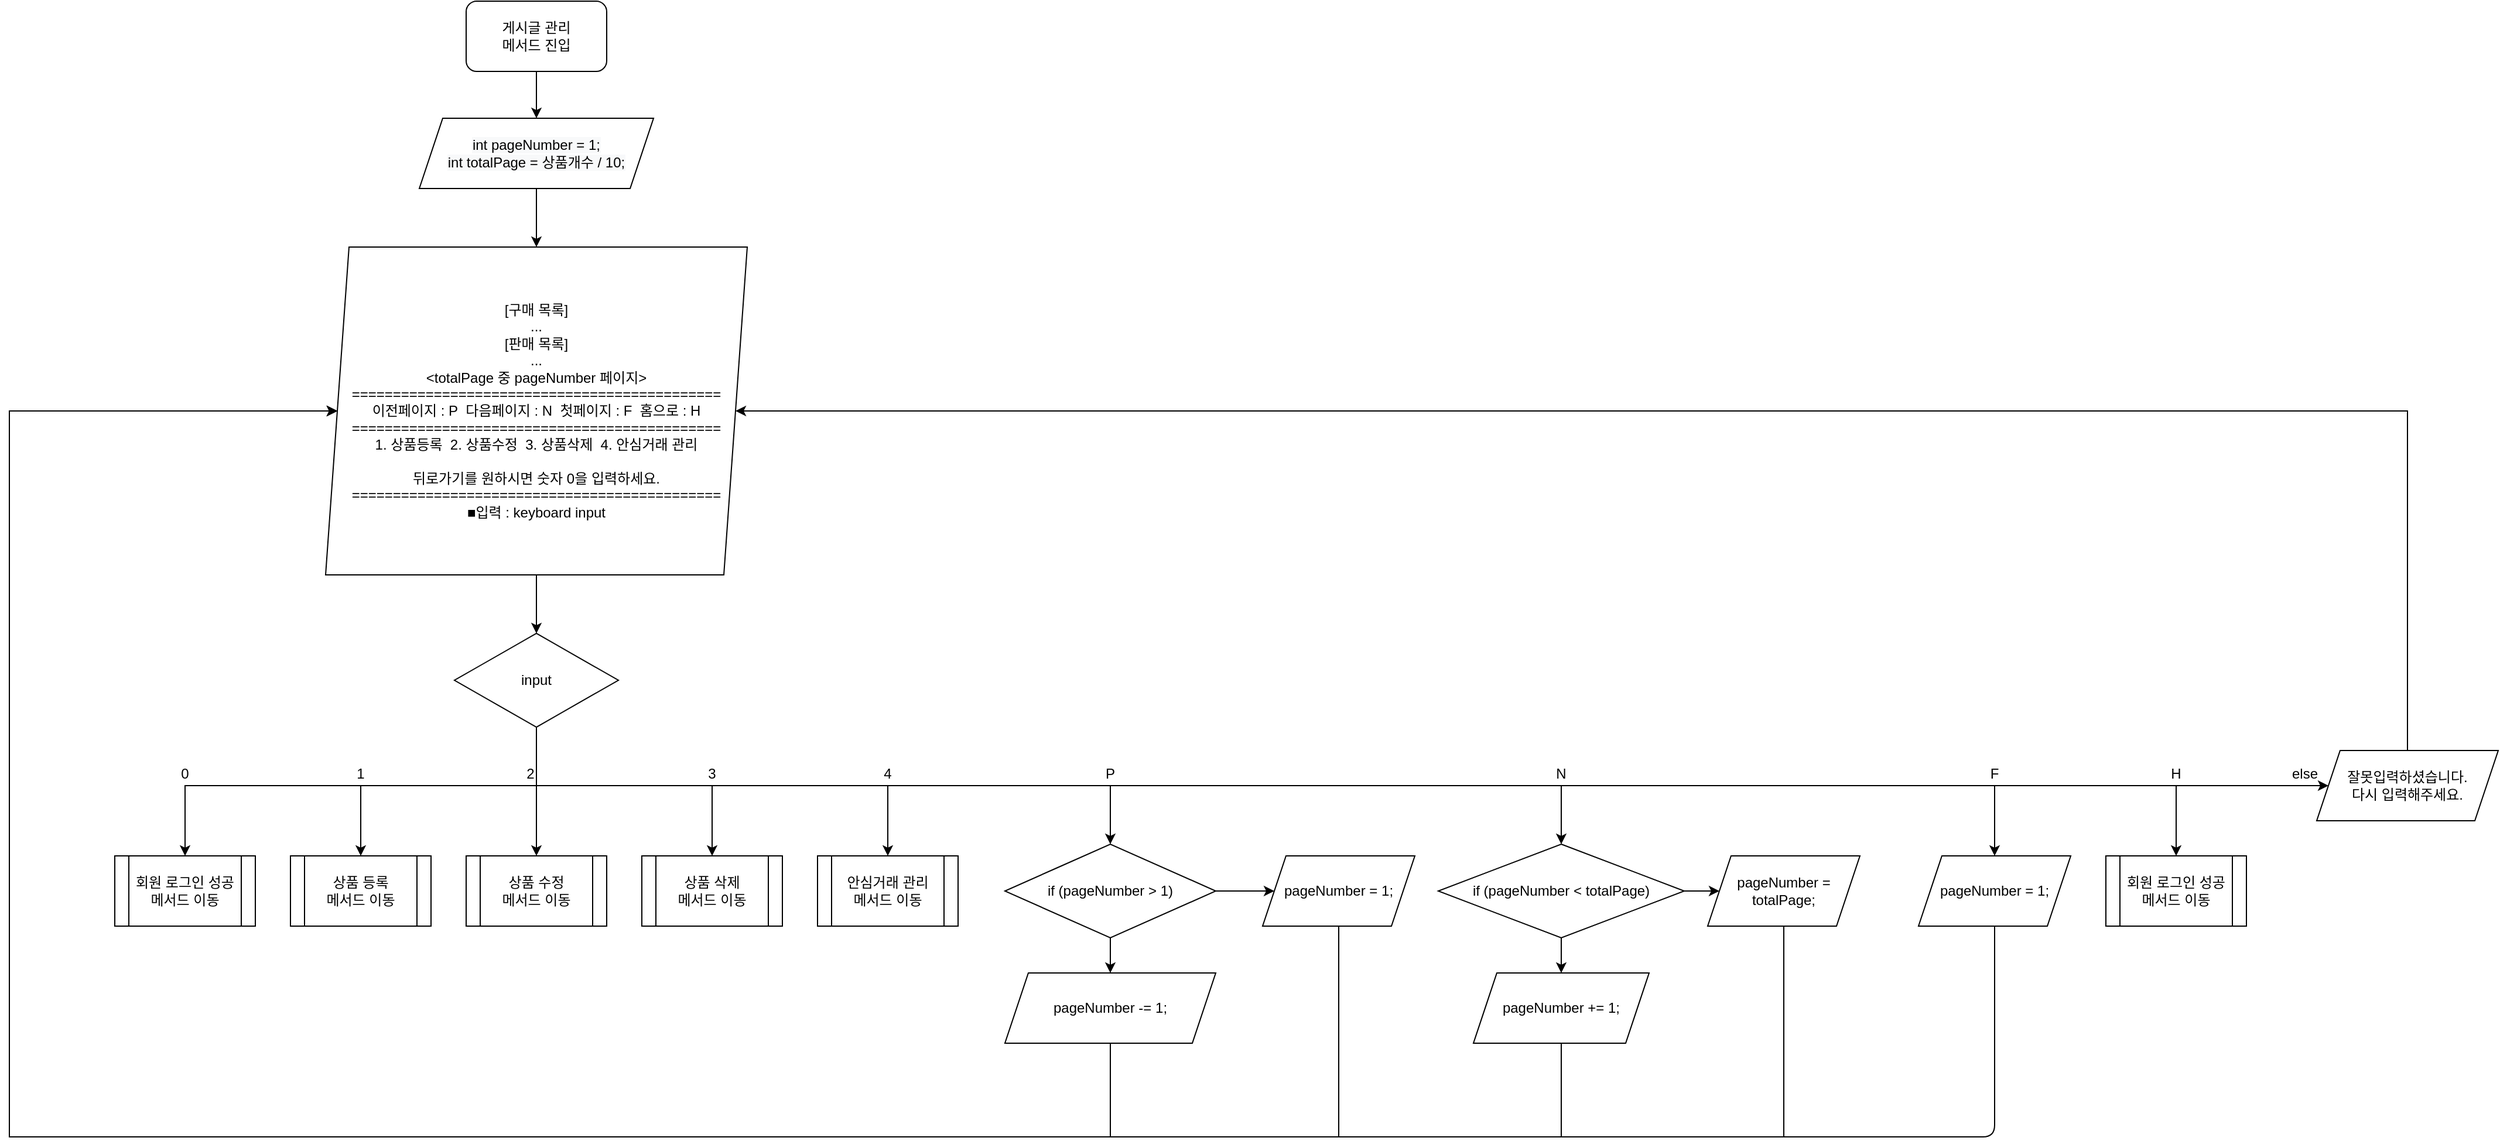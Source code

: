 <mxfile version="13.9.8" type="google"><diagram id="5R5MiygBqd0E7JlJrSo7" name="페이지-1"><mxGraphModel dx="1527" dy="752" grid="1" gridSize="10" guides="1" tooltips="1" connect="1" arrows="1" fold="1" page="1" pageScale="1" pageWidth="827" pageHeight="1169" math="0" shadow="0"><root><mxCell id="0"/><mxCell id="1" parent="0"/><mxCell id="4d1gUXzilyjjNxhVq-2y-53" value="" style="edgeStyle=orthogonalEdgeStyle;rounded=0;orthogonalLoop=1;jettySize=auto;html=1;" parent="1" source="pQdCqwTgDClwHDUVrUqf-8" target="4d1gUXzilyjjNxhVq-2y-52" edge="1"><mxGeometry relative="1" as="geometry"/></mxCell><mxCell id="pQdCqwTgDClwHDUVrUqf-8" value="게시글 관리&lt;br&gt;메서드 진입" style="rounded=1;whiteSpace=wrap;html=1;" parent="1" vertex="1"><mxGeometry x="240" y="10" width="120" height="60" as="geometry"/></mxCell><mxCell id="4very2xhTpFxHPI4hAXY-2" style="edgeStyle=orthogonalEdgeStyle;rounded=0;orthogonalLoop=1;jettySize=auto;html=1;exitX=0.5;exitY=1;exitDx=0;exitDy=0;entryX=0.5;entryY=0;entryDx=0;entryDy=0;" parent="1" source="pQdCqwTgDClwHDUVrUqf-17" target="pQdCqwTgDClwHDUVrUqf-24" edge="1"><mxGeometry relative="1" as="geometry"><mxPoint y="810" as="targetPoint"/><Array as="points"><mxPoint x="300" y="680"/><mxPoint y="680"/></Array></mxGeometry></mxCell><mxCell id="4very2xhTpFxHPI4hAXY-3" style="edgeStyle=orthogonalEdgeStyle;rounded=0;orthogonalLoop=1;jettySize=auto;html=1;exitX=0.5;exitY=1;exitDx=0;exitDy=0;entryX=0.5;entryY=0;entryDx=0;entryDy=0;" parent="1" source="pQdCqwTgDClwHDUVrUqf-17" target="pQdCqwTgDClwHDUVrUqf-22" edge="1"><mxGeometry relative="1" as="geometry"><mxPoint x="150" y="810" as="targetPoint"/><Array as="points"><mxPoint x="300" y="680"/><mxPoint x="150" y="680"/></Array></mxGeometry></mxCell><mxCell id="4very2xhTpFxHPI4hAXY-5" style="edgeStyle=orthogonalEdgeStyle;rounded=0;orthogonalLoop=1;jettySize=auto;html=1;exitX=0.5;exitY=1;exitDx=0;exitDy=0;entryX=0.5;entryY=0;entryDx=0;entryDy=0;" parent="1" source="pQdCqwTgDClwHDUVrUqf-17" target="pQdCqwTgDClwHDUVrUqf-19" edge="1"><mxGeometry relative="1" as="geometry"/></mxCell><mxCell id="4very2xhTpFxHPI4hAXY-6" style="edgeStyle=orthogonalEdgeStyle;rounded=0;orthogonalLoop=1;jettySize=auto;html=1;exitX=0.5;exitY=1;exitDx=0;exitDy=0;entryX=0.5;entryY=0;entryDx=0;entryDy=0;" parent="1" source="pQdCqwTgDClwHDUVrUqf-17" target="pQdCqwTgDClwHDUVrUqf-23" edge="1"><mxGeometry relative="1" as="geometry"><Array as="points"><mxPoint x="300" y="680"/><mxPoint x="450" y="680"/></Array></mxGeometry></mxCell><mxCell id="4very2xhTpFxHPI4hAXY-7" style="edgeStyle=orthogonalEdgeStyle;rounded=0;orthogonalLoop=1;jettySize=auto;html=1;exitX=0.5;exitY=1;exitDx=0;exitDy=0;entryX=0.5;entryY=0;entryDx=0;entryDy=0;" parent="1" source="pQdCqwTgDClwHDUVrUqf-17" target="kSPY43VzQ2NVttheeZBN-4" edge="1"><mxGeometry relative="1" as="geometry"><Array as="points"><mxPoint x="300" y="680"/><mxPoint x="600" y="680"/></Array></mxGeometry></mxCell><mxCell id="4very2xhTpFxHPI4hAXY-17" style="edgeStyle=orthogonalEdgeStyle;rounded=0;orthogonalLoop=1;jettySize=auto;html=1;exitX=0.5;exitY=1;exitDx=0;exitDy=0;entryX=0.5;entryY=0;entryDx=0;entryDy=0;" parent="1" source="pQdCqwTgDClwHDUVrUqf-17" target="4d1gUXzilyjjNxhVq-2y-25" edge="1"><mxGeometry relative="1" as="geometry"/></mxCell><mxCell id="4very2xhTpFxHPI4hAXY-18" style="edgeStyle=orthogonalEdgeStyle;rounded=0;orthogonalLoop=1;jettySize=auto;html=1;exitX=0.5;exitY=1;exitDx=0;exitDy=0;entryX=0.5;entryY=0;entryDx=0;entryDy=0;" parent="1" source="pQdCqwTgDClwHDUVrUqf-17" target="4d1gUXzilyjjNxhVq-2y-32" edge="1"><mxGeometry relative="1" as="geometry"/></mxCell><mxCell id="4very2xhTpFxHPI4hAXY-19" style="edgeStyle=orthogonalEdgeStyle;rounded=0;orthogonalLoop=1;jettySize=auto;html=1;exitX=0.5;exitY=1;exitDx=0;exitDy=0;entryX=0.5;entryY=0;entryDx=0;entryDy=0;" parent="1" source="pQdCqwTgDClwHDUVrUqf-17" target="4d1gUXzilyjjNxhVq-2y-40" edge="1"><mxGeometry relative="1" as="geometry"><Array as="points"><mxPoint x="300" y="680"/><mxPoint x="1545" y="680"/></Array></mxGeometry></mxCell><mxCell id="4very2xhTpFxHPI4hAXY-20" style="edgeStyle=orthogonalEdgeStyle;rounded=0;orthogonalLoop=1;jettySize=auto;html=1;exitX=0.5;exitY=1;exitDx=0;exitDy=0;entryX=0.5;entryY=0;entryDx=0;entryDy=0;" parent="1" source="pQdCqwTgDClwHDUVrUqf-17" target="4d1gUXzilyjjNxhVq-2y-42" edge="1"><mxGeometry relative="1" as="geometry"><Array as="points"><mxPoint x="300" y="680"/><mxPoint x="1700" y="680"/></Array></mxGeometry></mxCell><mxCell id="4very2xhTpFxHPI4hAXY-22" style="edgeStyle=orthogonalEdgeStyle;rounded=0;orthogonalLoop=1;jettySize=auto;html=1;exitX=0.5;exitY=1;exitDx=0;exitDy=0;entryX=0;entryY=0.5;entryDx=0;entryDy=0;" parent="1" source="pQdCqwTgDClwHDUVrUqf-17" target="pQdCqwTgDClwHDUVrUqf-70" edge="1"><mxGeometry relative="1" as="geometry"><Array as="points"><mxPoint x="300" y="680"/></Array></mxGeometry></mxCell><mxCell id="pQdCqwTgDClwHDUVrUqf-17" value="input" style="rhombus;whiteSpace=wrap;html=1;rounded=1;arcSize=0;" parent="1" vertex="1"><mxGeometry x="230" y="550" width="140" height="80" as="geometry"/></mxCell><mxCell id="4d1gUXzilyjjNxhVq-2y-61" style="edgeStyle=orthogonalEdgeStyle;rounded=0;orthogonalLoop=1;jettySize=auto;html=1;exitX=0.5;exitY=0;exitDx=0;exitDy=0;entryX=1;entryY=0.5;entryDx=0;entryDy=0;" parent="1" source="pQdCqwTgDClwHDUVrUqf-70" target="4d1gUXzilyjjNxhVq-2y-1" edge="1"><mxGeometry relative="1" as="geometry"><Array as="points"><mxPoint x="1898" y="360"/></Array></mxGeometry></mxCell><mxCell id="pQdCqwTgDClwHDUVrUqf-70" value="잘못입력하셨습니다.&lt;br&gt;다시 입력해주세요." style="shape=parallelogram;perimeter=parallelogramPerimeter;whiteSpace=wrap;html=1;fixedSize=1;rounded=1;arcSize=0;" parent="1" vertex="1"><mxGeometry x="1820" y="650" width="155" height="60" as="geometry"/></mxCell><mxCell id="4d1gUXzilyjjNxhVq-2y-3" value="" style="edgeStyle=orthogonalEdgeStyle;rounded=0;orthogonalLoop=1;jettySize=auto;html=1;" parent="1" source="4d1gUXzilyjjNxhVq-2y-1" target="pQdCqwTgDClwHDUVrUqf-17" edge="1"><mxGeometry relative="1" as="geometry"/></mxCell><mxCell id="4d1gUXzilyjjNxhVq-2y-1" value="[구매 목록]&lt;br&gt;...&lt;br&gt;[판매 목록]&lt;br&gt;...&lt;br&gt;&amp;lt;totalPage 중 pageNumber 페이지&amp;gt;&lt;br&gt;=============================================&lt;br&gt;이전페이지 : P&amp;nbsp; 다음페이지 : N&amp;nbsp; 첫페이지 : F&amp;nbsp; 홈으로 : H&lt;br&gt;=============================================&lt;br&gt;1. 상품등록&amp;nbsp; 2. 상품수정&amp;nbsp; 3. 상품삭제&amp;nbsp; 4. 안심거래 관리&lt;br&gt;&lt;br&gt;뒤로가기를 원하시면 숫자 0을 입력하세요.&lt;br&gt;=============================================&lt;br&gt;■입력 : keyboard input" style="shape=parallelogram;perimeter=parallelogramPerimeter;whiteSpace=wrap;html=1;fixedSize=1;rounded=1;arcSize=0;" parent="1" vertex="1"><mxGeometry x="120" y="220" width="360" height="280" as="geometry"/></mxCell><mxCell id="4d1gUXzilyjjNxhVq-2y-54" value="" style="edgeStyle=orthogonalEdgeStyle;rounded=0;orthogonalLoop=1;jettySize=auto;html=1;" parent="1" source="4d1gUXzilyjjNxhVq-2y-52" target="4d1gUXzilyjjNxhVq-2y-1" edge="1"><mxGeometry relative="1" as="geometry"/></mxCell><mxCell id="4d1gUXzilyjjNxhVq-2y-52" value="&#10;&#10;&lt;span style=&quot;color: rgb(0, 0, 0); font-family: helvetica; font-size: 12px; font-style: normal; font-weight: 400; letter-spacing: normal; text-align: center; text-indent: 0px; text-transform: none; word-spacing: 0px; background-color: rgb(248, 249, 250); display: inline; float: none;&quot;&gt;int pageNumber = 1;&lt;/span&gt;&lt;br style=&quot;color: rgb(0, 0, 0); font-family: helvetica; font-size: 12px; font-style: normal; font-weight: 400; letter-spacing: normal; text-align: center; text-indent: 0px; text-transform: none; word-spacing: 0px; background-color: rgb(248, 249, 250);&quot;&gt;&lt;span style=&quot;color: rgb(0, 0, 0); font-family: helvetica; font-size: 12px; font-style: normal; font-weight: 400; letter-spacing: normal; text-align: center; text-indent: 0px; text-transform: none; word-spacing: 0px; background-color: rgb(248, 249, 250); display: inline; float: none;&quot;&gt;int totalPage = 상품개수 / 10;&lt;/span&gt;&#10;&#10;" style="shape=parallelogram;perimeter=parallelogramPerimeter;whiteSpace=wrap;html=1;fixedSize=1;" parent="1" vertex="1"><mxGeometry x="200" y="110" width="200" height="60" as="geometry"/></mxCell><mxCell id="pQdCqwTgDClwHDUVrUqf-19" value="상품 수정&lt;br&gt;메서드 이동" style="shape=process;whiteSpace=wrap;html=1;backgroundOutline=1;rounded=1;arcSize=0;" parent="1" vertex="1"><mxGeometry x="240" y="740" width="120" height="60" as="geometry"/></mxCell><mxCell id="pQdCqwTgDClwHDUVrUqf-22" value="상품 등록&lt;br&gt;메서드 이동" style="shape=process;whiteSpace=wrap;html=1;backgroundOutline=1;rounded=1;arcSize=0;" parent="1" vertex="1"><mxGeometry x="90" y="740" width="120" height="60" as="geometry"/></mxCell><mxCell id="pQdCqwTgDClwHDUVrUqf-23" value="상품 삭제&lt;br&gt;메서드 이동" style="shape=process;whiteSpace=wrap;html=1;backgroundOutline=1;rounded=1;arcSize=0;" parent="1" vertex="1"><mxGeometry x="390" y="740" width="120" height="60" as="geometry"/></mxCell><mxCell id="pQdCqwTgDClwHDUVrUqf-24" value="회원 로그인 성공&lt;br&gt;메서드 이동" style="shape=process;whiteSpace=wrap;html=1;backgroundOutline=1;rounded=1;arcSize=0;" parent="1" vertex="1"><mxGeometry x="-60" y="740" width="120" height="60" as="geometry"/></mxCell><mxCell id="kSPY43VzQ2NVttheeZBN-4" value="안심거래 관리&lt;br&gt;메서드 이동" style="shape=process;whiteSpace=wrap;html=1;backgroundOutline=1;rounded=1;arcSize=0;" parent="1" vertex="1"><mxGeometry x="540" y="740" width="120" height="60" as="geometry"/></mxCell><mxCell id="4very2xhTpFxHPI4hAXY-8" value="0" style="text;html=1;strokeColor=none;fillColor=none;align=center;verticalAlign=middle;whiteSpace=wrap;rounded=0;" parent="1" vertex="1"><mxGeometry x="-20" y="660" width="40" height="20" as="geometry"/></mxCell><mxCell id="4very2xhTpFxHPI4hAXY-9" value="1" style="text;html=1;strokeColor=none;fillColor=none;align=center;verticalAlign=middle;whiteSpace=wrap;rounded=0;" parent="1" vertex="1"><mxGeometry x="130" y="660" width="40" height="20" as="geometry"/></mxCell><mxCell id="4very2xhTpFxHPI4hAXY-10" value="2" style="text;html=1;strokeColor=none;fillColor=none;align=center;verticalAlign=middle;whiteSpace=wrap;rounded=0;" parent="1" vertex="1"><mxGeometry x="275" y="660" width="40" height="20" as="geometry"/></mxCell><mxCell id="4very2xhTpFxHPI4hAXY-11" value="3" style="text;html=1;strokeColor=none;fillColor=none;align=center;verticalAlign=middle;whiteSpace=wrap;rounded=0;" parent="1" vertex="1"><mxGeometry x="430" y="660" width="40" height="20" as="geometry"/></mxCell><mxCell id="4very2xhTpFxHPI4hAXY-12" value="4" style="text;html=1;strokeColor=none;fillColor=none;align=center;verticalAlign=middle;whiteSpace=wrap;rounded=0;" parent="1" vertex="1"><mxGeometry x="580" y="660" width="40" height="20" as="geometry"/></mxCell><mxCell id="4d1gUXzilyjjNxhVq-2y-47" value="P" style="text;html=1;strokeColor=none;fillColor=none;align=center;verticalAlign=middle;whiteSpace=wrap;rounded=0;" parent="1" vertex="1"><mxGeometry x="770" y="660" width="40" height="20" as="geometry"/></mxCell><mxCell id="4d1gUXzilyjjNxhVq-2y-48" value="N" style="text;html=1;strokeColor=none;fillColor=none;align=center;verticalAlign=middle;whiteSpace=wrap;rounded=0;" parent="1" vertex="1"><mxGeometry x="1155" y="660" width="40" height="20" as="geometry"/></mxCell><mxCell id="4d1gUXzilyjjNxhVq-2y-50" value="H" style="text;html=1;strokeColor=none;fillColor=none;align=center;verticalAlign=middle;whiteSpace=wrap;rounded=0;" parent="1" vertex="1"><mxGeometry x="1680" y="660" width="40" height="20" as="geometry"/></mxCell><mxCell id="4d1gUXzilyjjNxhVq-2y-29" value="" style="group" parent="1" vertex="1" connectable="0"><mxGeometry x="700" y="730" width="180" height="170" as="geometry"/></mxCell><mxCell id="4d1gUXzilyjjNxhVq-2y-23" value="pageNumber -= 1;" style="shape=parallelogram;perimeter=parallelogramPerimeter;whiteSpace=wrap;html=1;fixedSize=1;rounded=1;arcSize=0;" parent="4d1gUXzilyjjNxhVq-2y-29" vertex="1"><mxGeometry y="110" width="180" height="60" as="geometry"/></mxCell><mxCell id="4d1gUXzilyjjNxhVq-2y-27" style="edgeStyle=orthogonalEdgeStyle;rounded=0;orthogonalLoop=1;jettySize=auto;html=1;exitX=0.5;exitY=1;exitDx=0;exitDy=0;entryX=0.5;entryY=0;entryDx=0;entryDy=0;" parent="4d1gUXzilyjjNxhVq-2y-29" source="4d1gUXzilyjjNxhVq-2y-25" target="4d1gUXzilyjjNxhVq-2y-23" edge="1"><mxGeometry relative="1" as="geometry"/></mxCell><mxCell id="4d1gUXzilyjjNxhVq-2y-25" value="if (pageNumber &amp;gt; 1)" style="rhombus;whiteSpace=wrap;html=1;rounded=1;arcSize=0;" parent="4d1gUXzilyjjNxhVq-2y-29" vertex="1"><mxGeometry width="180" height="80" as="geometry"/></mxCell><mxCell id="4d1gUXzilyjjNxhVq-2y-38" value="" style="group" parent="1" vertex="1" connectable="0"><mxGeometry x="1070" y="730" width="210" height="170" as="geometry"/></mxCell><mxCell id="4d1gUXzilyjjNxhVq-2y-32" value="if (pageNumber &amp;lt; totalPage)" style="rhombus;whiteSpace=wrap;html=1;" parent="4d1gUXzilyjjNxhVq-2y-38" vertex="1"><mxGeometry width="210" height="80" as="geometry"/></mxCell><mxCell id="4d1gUXzilyjjNxhVq-2y-35" value="pageNumber += 1;" style="shape=parallelogram;perimeter=parallelogramPerimeter;whiteSpace=wrap;html=1;fixedSize=1;" parent="4d1gUXzilyjjNxhVq-2y-38" vertex="1"><mxGeometry x="30" y="110" width="150" height="60" as="geometry"/></mxCell><mxCell id="4d1gUXzilyjjNxhVq-2y-36" value="" style="edgeStyle=orthogonalEdgeStyle;rounded=0;orthogonalLoop=1;jettySize=auto;html=1;" parent="4d1gUXzilyjjNxhVq-2y-38" source="4d1gUXzilyjjNxhVq-2y-32" target="4d1gUXzilyjjNxhVq-2y-35" edge="1"><mxGeometry relative="1" as="geometry"/></mxCell><mxCell id="4d1gUXzilyjjNxhVq-2y-40" value="pageNumber = 1;" style="shape=parallelogram;perimeter=parallelogramPerimeter;whiteSpace=wrap;html=1;fixedSize=1;" parent="1" vertex="1"><mxGeometry x="1480" y="740" width="130" height="60" as="geometry"/></mxCell><mxCell id="4d1gUXzilyjjNxhVq-2y-42" value="회원 로그인 성공&lt;br&gt;메서드 이동" style="shape=process;whiteSpace=wrap;html=1;backgroundOutline=1;" parent="1" vertex="1"><mxGeometry x="1640" y="740" width="120" height="60" as="geometry"/></mxCell><mxCell id="4d1gUXzilyjjNxhVq-2y-49" value="F" style="text;html=1;strokeColor=none;fillColor=none;align=center;verticalAlign=middle;whiteSpace=wrap;rounded=0;" parent="1" vertex="1"><mxGeometry x="1525" y="660" width="40" height="20" as="geometry"/></mxCell><mxCell id="4very2xhTpFxHPI4hAXY-25" style="edgeStyle=orthogonalEdgeStyle;rounded=0;orthogonalLoop=1;jettySize=auto;html=1;exitX=0.5;exitY=1;exitDx=0;exitDy=0;entryX=0;entryY=0.5;entryDx=0;entryDy=0;" parent="1" source="4d1gUXzilyjjNxhVq-2y-55" target="4d1gUXzilyjjNxhVq-2y-1" edge="1"><mxGeometry relative="1" as="geometry"><Array as="points"><mxPoint x="985" y="980"/><mxPoint x="-150" y="980"/><mxPoint x="-150" y="360"/></Array></mxGeometry></mxCell><mxCell id="4d1gUXzilyjjNxhVq-2y-55" value="pageNumber = 1;" style="shape=parallelogram;perimeter=parallelogramPerimeter;whiteSpace=wrap;html=1;fixedSize=1;rounded=1;arcSize=0;" parent="1" vertex="1"><mxGeometry x="920" y="740" width="130" height="60" as="geometry"/></mxCell><mxCell id="4d1gUXzilyjjNxhVq-2y-56" value="" style="edgeStyle=orthogonalEdgeStyle;rounded=0;orthogonalLoop=1;jettySize=auto;html=1;" parent="1" source="4d1gUXzilyjjNxhVq-2y-25" target="4d1gUXzilyjjNxhVq-2y-55" edge="1"><mxGeometry x="700" y="700" as="geometry"/></mxCell><mxCell id="4very2xhTpFxHPI4hAXY-27" style="edgeStyle=orthogonalEdgeStyle;rounded=0;orthogonalLoop=1;jettySize=auto;html=1;exitX=0.5;exitY=1;exitDx=0;exitDy=0;entryX=0;entryY=0.5;entryDx=0;entryDy=0;" parent="1" source="4d1gUXzilyjjNxhVq-2y-58" target="4d1gUXzilyjjNxhVq-2y-1" edge="1"><mxGeometry relative="1" as="geometry"><Array as="points"><mxPoint x="1365" y="980"/><mxPoint x="-150" y="980"/><mxPoint x="-150" y="360"/></Array></mxGeometry></mxCell><mxCell id="4d1gUXzilyjjNxhVq-2y-58" value="pageNumber = totalPage;" style="shape=parallelogram;perimeter=parallelogramPerimeter;whiteSpace=wrap;html=1;fixedSize=1;" parent="1" vertex="1"><mxGeometry x="1300" y="740" width="130" height="60" as="geometry"/></mxCell><mxCell id="4d1gUXzilyjjNxhVq-2y-59" value="" style="edgeStyle=orthogonalEdgeStyle;rounded=0;orthogonalLoop=1;jettySize=auto;html=1;" parent="1" source="4d1gUXzilyjjNxhVq-2y-32" target="4d1gUXzilyjjNxhVq-2y-58" edge="1"><mxGeometry x="700" y="700" as="geometry"/></mxCell><mxCell id="4very2xhTpFxHPI4hAXY-23" value="else" style="text;html=1;strokeColor=none;fillColor=none;align=center;verticalAlign=middle;whiteSpace=wrap;rounded=0;" parent="1" vertex="1"><mxGeometry x="1790" y="660" width="40" height="20" as="geometry"/></mxCell><mxCell id="4very2xhTpFxHPI4hAXY-24" style="edgeStyle=orthogonalEdgeStyle;rounded=0;orthogonalLoop=1;jettySize=auto;html=1;exitX=0.5;exitY=1;exitDx=0;exitDy=0;entryX=0;entryY=0.5;entryDx=0;entryDy=0;" parent="1" source="4d1gUXzilyjjNxhVq-2y-23" target="4d1gUXzilyjjNxhVq-2y-1" edge="1"><mxGeometry relative="1" as="geometry"><Array as="points"><mxPoint x="790" y="980"/><mxPoint x="-150" y="980"/><mxPoint x="-150" y="360"/></Array></mxGeometry></mxCell><mxCell id="4very2xhTpFxHPI4hAXY-26" style="edgeStyle=orthogonalEdgeStyle;rounded=0;orthogonalLoop=1;jettySize=auto;html=1;exitX=0.5;exitY=1;exitDx=0;exitDy=0;entryX=0;entryY=0.5;entryDx=0;entryDy=0;" parent="1" source="4d1gUXzilyjjNxhVq-2y-35" target="4d1gUXzilyjjNxhVq-2y-1" edge="1"><mxGeometry relative="1" as="geometry"><Array as="points"><mxPoint x="1175" y="980"/><mxPoint x="-150" y="980"/><mxPoint x="-150" y="360"/></Array></mxGeometry></mxCell><mxCell id="4very2xhTpFxHPI4hAXY-30" value="" style="endArrow=none;html=1;entryX=0.5;entryY=1;entryDx=0;entryDy=0;" parent="1" target="4d1gUXzilyjjNxhVq-2y-40" edge="1"><mxGeometry width="50" height="50" relative="1" as="geometry"><mxPoint x="1360" y="980" as="sourcePoint"/><mxPoint x="1550" y="920" as="targetPoint"/><Array as="points"><mxPoint x="1545" y="980"/></Array></mxGeometry></mxCell></root></mxGraphModel></diagram></mxfile>